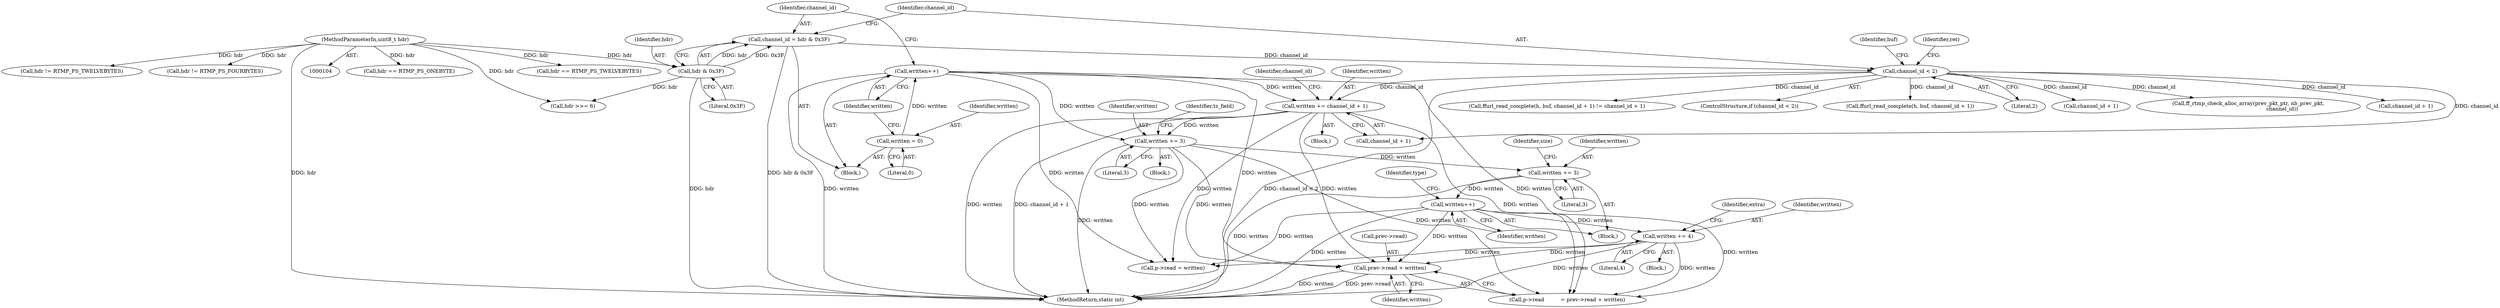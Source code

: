 digraph "0_FFmpeg_7d57ca4d9a75562fa32e40766211de150f8b3ee7@API" {
"1000481" [label="(Call,prev->read + written)"];
"1000129" [label="(Call,written++)"];
"1000123" [label="(Call,written = 0)"];
"1000234" [label="(Call,written += 3)"];
"1000160" [label="(Call,written += channel_id + 1)"];
"1000137" [label="(Call,channel_id < 2)"];
"1000131" [label="(Call,channel_id = hdr & 0x3F)"];
"1000133" [label="(Call,hdr & 0x3F)"];
"1000110" [label="(MethodParameterIn,uint8_t hdr)"];
"1000295" [label="(Call,written += 4)"];
"1000273" [label="(Call,written++)"];
"1000256" [label="(Call,written += 3)"];
"1000481" [label="(Call,prev->read + written)"];
"1000129" [label="(Call,written++)"];
"1000211" [label="(Call,hdr == RTMP_PS_ONEBYTE)"];
"1000284" [label="(Block,)"];
"1000161" [label="(Identifier,written)"];
"1000238" [label="(Identifier,ts_field)"];
"1000274" [label="(Identifier,written)"];
"1000125" [label="(Literal,0)"];
"1000143" [label="(Identifier,buf)"];
"1000131" [label="(Call,channel_id = hdr & 0x3F)"];
"1000207" [label="(Call,hdr >>= 6)"];
"1000136" [label="(ControlStructure,if (channel_id < 2))"];
"1000299" [label="(Identifier,extra)"];
"1000160" [label="(Call,written += channel_id + 1)"];
"1000273" [label="(Call,written++)"];
"1000276" [label="(Identifier,type)"];
"1000258" [label="(Literal,3)"];
"1000166" [label="(Identifier,channel_id)"];
"1000133" [label="(Call,hdr & 0x3F)"];
"1000134" [label="(Identifier,hdr)"];
"1000281" [label="(Call,hdr == RTMP_PS_TWELVEBYTES)"];
"1000123" [label="(Call,written = 0)"];
"1000174" [label="(Identifier,ret)"];
"1000327" [label="(Call,hdr != RTMP_PS_TWELVEBYTES)"];
"1000260" [label="(Identifier,size)"];
"1000297" [label="(Literal,4)"];
"1000296" [label="(Identifier,written)"];
"1000135" [label="(Literal,0x3F)"];
"1000110" [label="(MethodParameterIn,uint8_t hdr)"];
"1000395" [label="(Call,p->read = written)"];
"1000148" [label="(Call,ffurl_read_complete(h, buf, channel_id + 1))"];
"1000234" [label="(Call,written += 3)"];
"1000111" [label="(Block,)"];
"1000137" [label="(Call,channel_id < 2)"];
"1000245" [label="(Block,)"];
"1000162" [label="(Call,channel_id + 1)"];
"1000124" [label="(Identifier,written)"];
"1000223" [label="(Block,)"];
"1000485" [label="(Identifier,written)"];
"1000140" [label="(Block,)"];
"1000482" [label="(Call,prev->read)"];
"1000257" [label="(Identifier,written)"];
"1000138" [label="(Identifier,channel_id)"];
"1000235" [label="(Identifier,written)"];
"1000154" [label="(Call,channel_id + 1)"];
"1000295" [label="(Call,written += 4)"];
"1000175" [label="(Call,ff_rtmp_check_alloc_array(prev_pkt_ptr, nb_prev_pkt,\n                                         channel_id))"];
"1000236" [label="(Literal,3)"];
"1000242" [label="(Call,hdr != RTMP_PS_FOURBYTES)"];
"1000256" [label="(Call,written += 3)"];
"1000477" [label="(Call,p->read          = prev->read + written)"];
"1000627" [label="(MethodReturn,static int)"];
"1000151" [label="(Call,channel_id + 1)"];
"1000139" [label="(Literal,2)"];
"1000147" [label="(Call,ffurl_read_complete(h, buf, channel_id + 1) != channel_id + 1)"];
"1000130" [label="(Identifier,written)"];
"1000132" [label="(Identifier,channel_id)"];
"1000481" -> "1000477"  [label="AST: "];
"1000481" -> "1000485"  [label="CFG: "];
"1000482" -> "1000481"  [label="AST: "];
"1000485" -> "1000481"  [label="AST: "];
"1000477" -> "1000481"  [label="CFG: "];
"1000481" -> "1000627"  [label="DDG: written"];
"1000481" -> "1000627"  [label="DDG: prev->read"];
"1000129" -> "1000481"  [label="DDG: written"];
"1000234" -> "1000481"  [label="DDG: written"];
"1000295" -> "1000481"  [label="DDG: written"];
"1000273" -> "1000481"  [label="DDG: written"];
"1000160" -> "1000481"  [label="DDG: written"];
"1000129" -> "1000111"  [label="AST: "];
"1000129" -> "1000130"  [label="CFG: "];
"1000130" -> "1000129"  [label="AST: "];
"1000132" -> "1000129"  [label="CFG: "];
"1000129" -> "1000627"  [label="DDG: written"];
"1000123" -> "1000129"  [label="DDG: written"];
"1000129" -> "1000160"  [label="DDG: written"];
"1000129" -> "1000234"  [label="DDG: written"];
"1000129" -> "1000395"  [label="DDG: written"];
"1000129" -> "1000477"  [label="DDG: written"];
"1000123" -> "1000111"  [label="AST: "];
"1000123" -> "1000125"  [label="CFG: "];
"1000124" -> "1000123"  [label="AST: "];
"1000125" -> "1000123"  [label="AST: "];
"1000130" -> "1000123"  [label="CFG: "];
"1000234" -> "1000223"  [label="AST: "];
"1000234" -> "1000236"  [label="CFG: "];
"1000235" -> "1000234"  [label="AST: "];
"1000236" -> "1000234"  [label="AST: "];
"1000238" -> "1000234"  [label="CFG: "];
"1000234" -> "1000627"  [label="DDG: written"];
"1000160" -> "1000234"  [label="DDG: written"];
"1000234" -> "1000256"  [label="DDG: written"];
"1000234" -> "1000395"  [label="DDG: written"];
"1000234" -> "1000477"  [label="DDG: written"];
"1000160" -> "1000140"  [label="AST: "];
"1000160" -> "1000162"  [label="CFG: "];
"1000161" -> "1000160"  [label="AST: "];
"1000162" -> "1000160"  [label="AST: "];
"1000166" -> "1000160"  [label="CFG: "];
"1000160" -> "1000627"  [label="DDG: channel_id + 1"];
"1000160" -> "1000627"  [label="DDG: written"];
"1000137" -> "1000160"  [label="DDG: channel_id"];
"1000160" -> "1000395"  [label="DDG: written"];
"1000160" -> "1000477"  [label="DDG: written"];
"1000137" -> "1000136"  [label="AST: "];
"1000137" -> "1000139"  [label="CFG: "];
"1000138" -> "1000137"  [label="AST: "];
"1000139" -> "1000137"  [label="AST: "];
"1000143" -> "1000137"  [label="CFG: "];
"1000174" -> "1000137"  [label="CFG: "];
"1000137" -> "1000627"  [label="DDG: channel_id < 2"];
"1000131" -> "1000137"  [label="DDG: channel_id"];
"1000137" -> "1000148"  [label="DDG: channel_id"];
"1000137" -> "1000151"  [label="DDG: channel_id"];
"1000137" -> "1000147"  [label="DDG: channel_id"];
"1000137" -> "1000154"  [label="DDG: channel_id"];
"1000137" -> "1000162"  [label="DDG: channel_id"];
"1000137" -> "1000175"  [label="DDG: channel_id"];
"1000131" -> "1000111"  [label="AST: "];
"1000131" -> "1000133"  [label="CFG: "];
"1000132" -> "1000131"  [label="AST: "];
"1000133" -> "1000131"  [label="AST: "];
"1000138" -> "1000131"  [label="CFG: "];
"1000131" -> "1000627"  [label="DDG: hdr & 0x3F"];
"1000133" -> "1000131"  [label="DDG: hdr"];
"1000133" -> "1000131"  [label="DDG: 0x3F"];
"1000133" -> "1000135"  [label="CFG: "];
"1000134" -> "1000133"  [label="AST: "];
"1000135" -> "1000133"  [label="AST: "];
"1000133" -> "1000627"  [label="DDG: hdr"];
"1000110" -> "1000133"  [label="DDG: hdr"];
"1000133" -> "1000207"  [label="DDG: hdr"];
"1000110" -> "1000104"  [label="AST: "];
"1000110" -> "1000627"  [label="DDG: hdr"];
"1000110" -> "1000207"  [label="DDG: hdr"];
"1000110" -> "1000211"  [label="DDG: hdr"];
"1000110" -> "1000242"  [label="DDG: hdr"];
"1000110" -> "1000281"  [label="DDG: hdr"];
"1000110" -> "1000327"  [label="DDG: hdr"];
"1000295" -> "1000284"  [label="AST: "];
"1000295" -> "1000297"  [label="CFG: "];
"1000296" -> "1000295"  [label="AST: "];
"1000297" -> "1000295"  [label="AST: "];
"1000299" -> "1000295"  [label="CFG: "];
"1000295" -> "1000627"  [label="DDG: written"];
"1000273" -> "1000295"  [label="DDG: written"];
"1000295" -> "1000395"  [label="DDG: written"];
"1000295" -> "1000477"  [label="DDG: written"];
"1000273" -> "1000245"  [label="AST: "];
"1000273" -> "1000274"  [label="CFG: "];
"1000274" -> "1000273"  [label="AST: "];
"1000276" -> "1000273"  [label="CFG: "];
"1000273" -> "1000627"  [label="DDG: written"];
"1000256" -> "1000273"  [label="DDG: written"];
"1000273" -> "1000395"  [label="DDG: written"];
"1000273" -> "1000477"  [label="DDG: written"];
"1000256" -> "1000245"  [label="AST: "];
"1000256" -> "1000258"  [label="CFG: "];
"1000257" -> "1000256"  [label="AST: "];
"1000258" -> "1000256"  [label="AST: "];
"1000260" -> "1000256"  [label="CFG: "];
"1000256" -> "1000627"  [label="DDG: written"];
}

